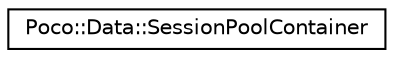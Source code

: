 digraph "Graphical Class Hierarchy"
{
 // LATEX_PDF_SIZE
  edge [fontname="Helvetica",fontsize="10",labelfontname="Helvetica",labelfontsize="10"];
  node [fontname="Helvetica",fontsize="10",shape=record];
  rankdir="LR";
  Node0 [label="Poco::Data::SessionPoolContainer",height=0.2,width=0.4,color="black", fillcolor="white", style="filled",URL="$classPoco_1_1Data_1_1SessionPoolContainer.html",tooltip="This class implements container of session pools."];
}
